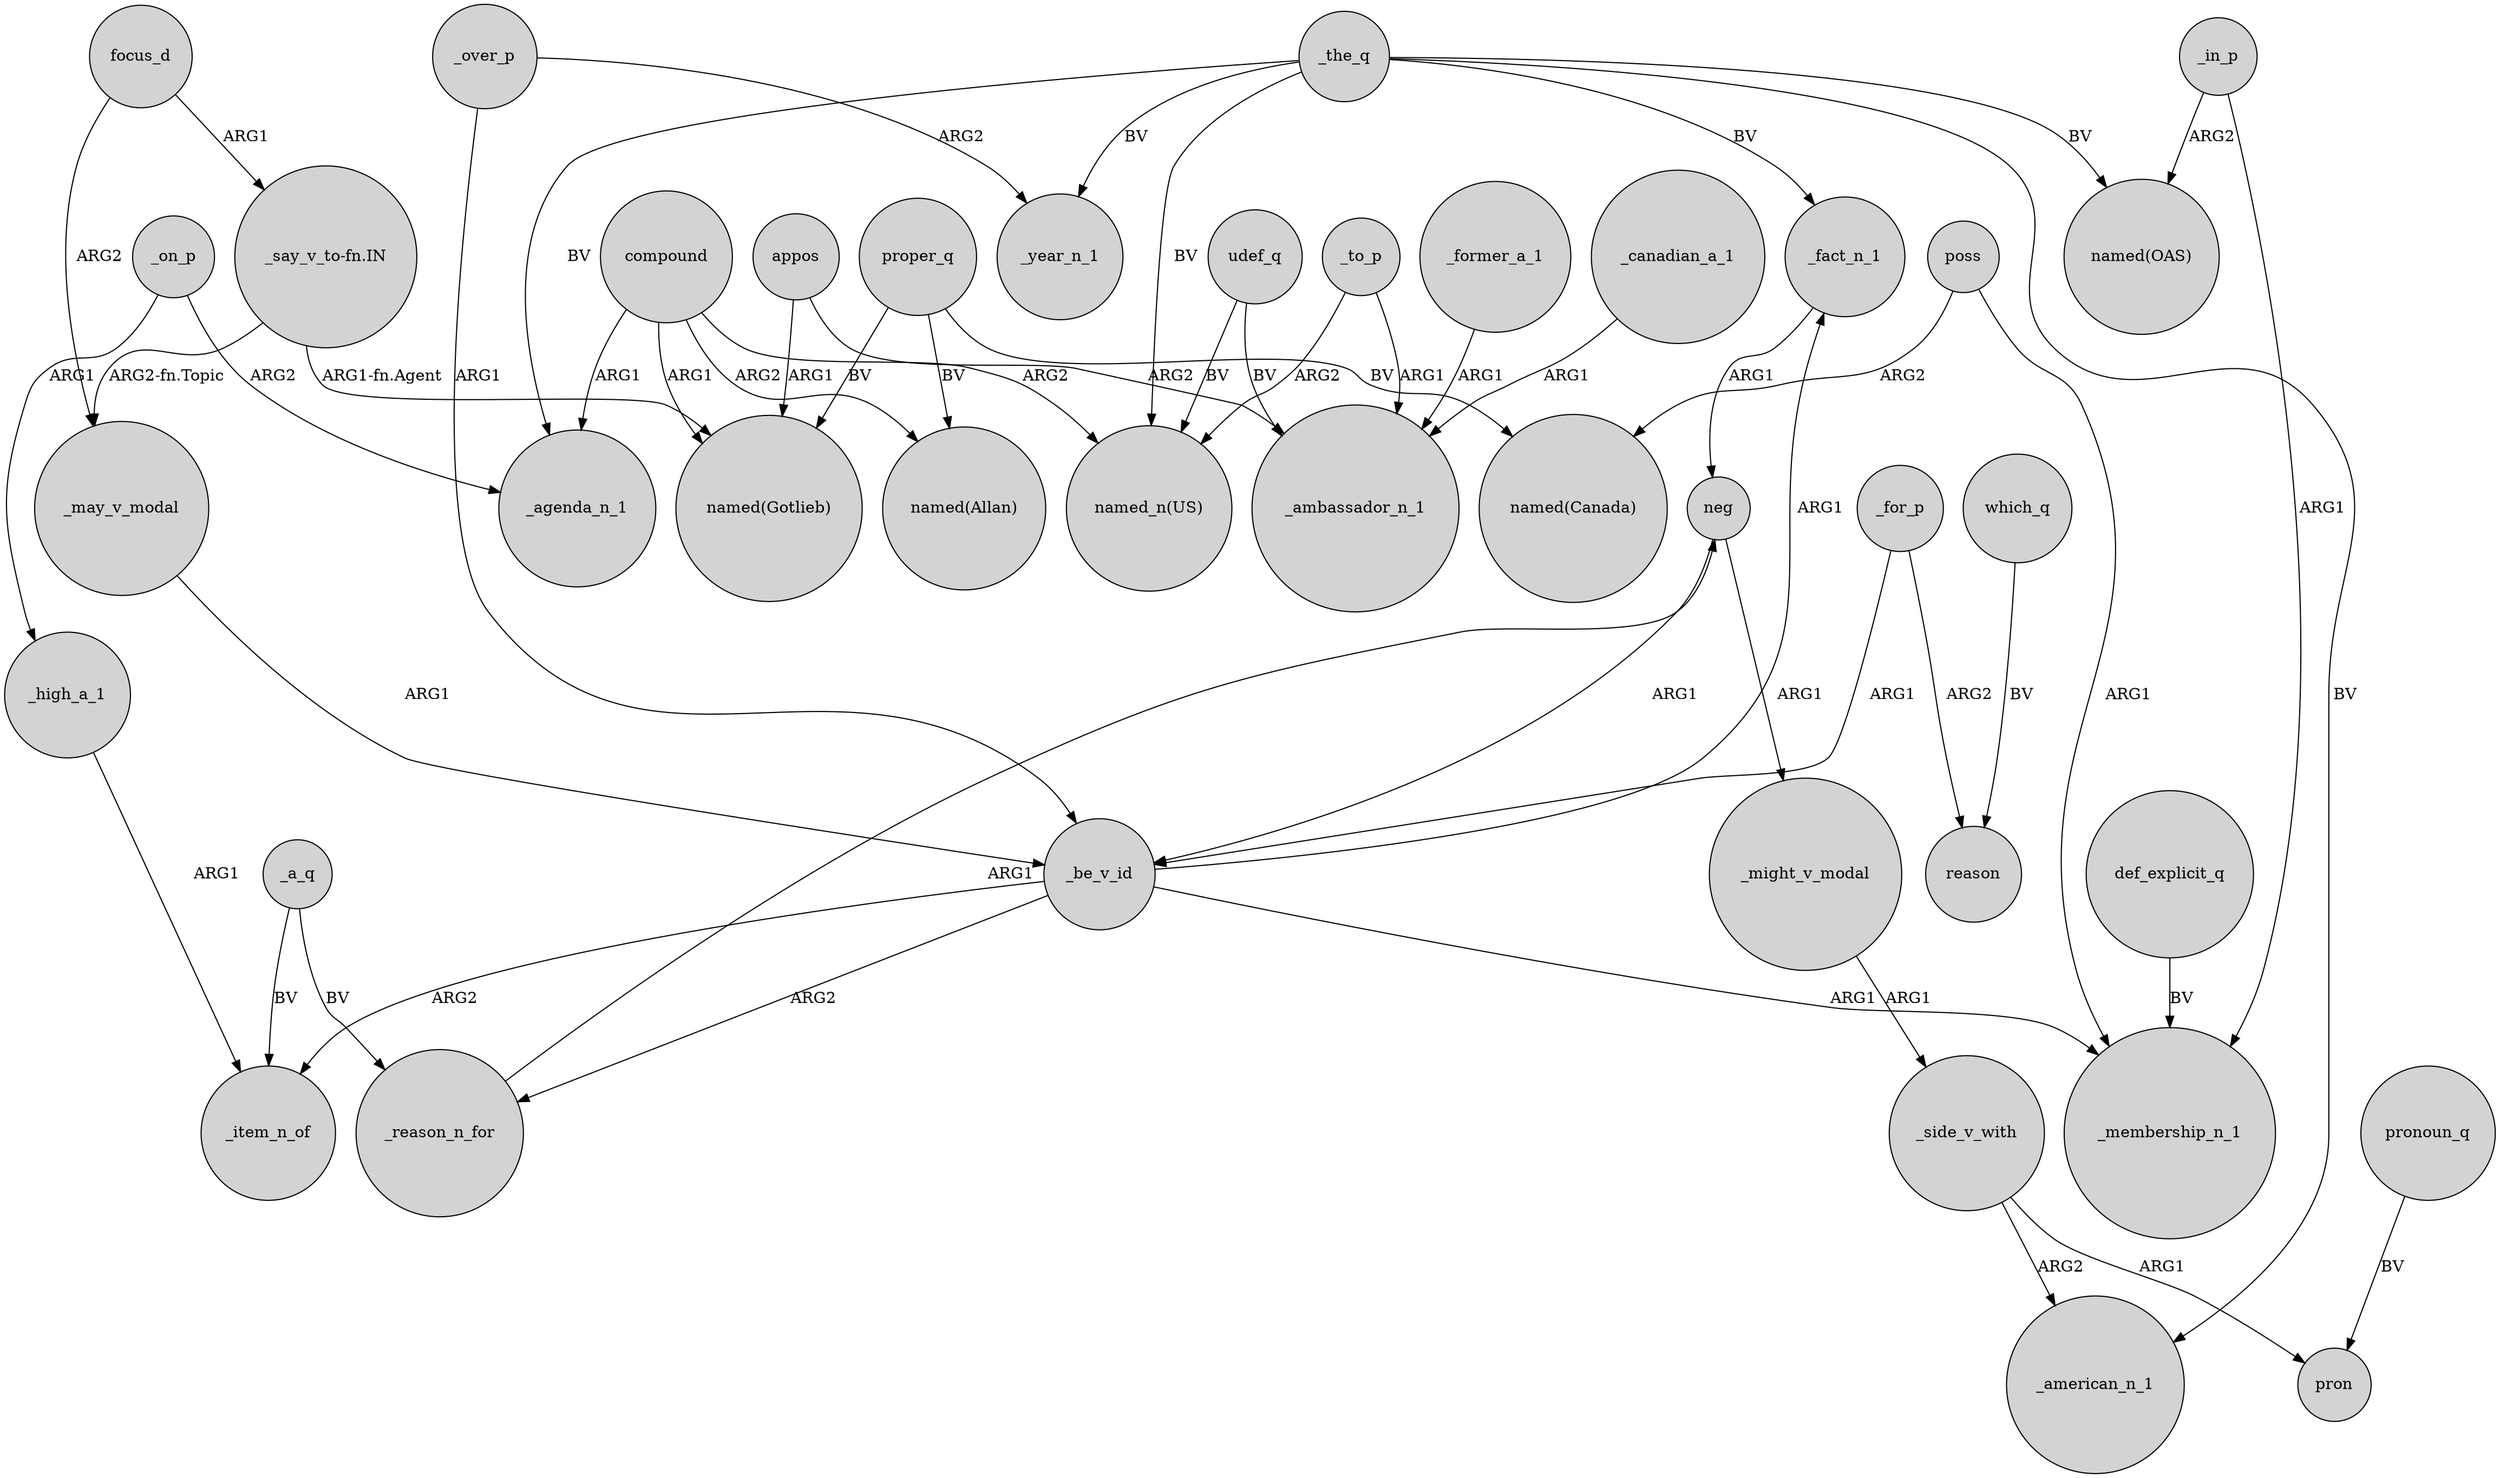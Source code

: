 digraph {
	node [shape=circle style=filled]
	compound -> _agenda_n_1 [label=ARG1]
	"_say_v_to-fn.IN" -> "named(Gotlieb)" [label="ARG1-fn.Agent"]
	appos -> _ambassador_n_1 [label=ARG2]
	udef_q -> "named_n(US)" [label=BV]
	proper_q -> "named(Canada)" [label=BV]
	_be_v_id -> _membership_n_1 [label=ARG1]
	proper_q -> "named(Allan)" [label=BV]
	udef_q -> _ambassador_n_1 [label=BV]
	_high_a_1 -> _item_n_of [label=ARG1]
	_for_p -> reason [label=ARG2]
	focus_d -> _may_v_modal [label=ARG2]
	_the_q -> _american_n_1 [label=BV]
	_a_q -> _reason_n_for [label=BV]
	_a_q -> _item_n_of [label=BV]
	_on_p -> _high_a_1 [label=ARG1]
	def_explicit_q -> _membership_n_1 [label=BV]
	compound -> "named_n(US)" [label=ARG2]
	appos -> "named(Gotlieb)" [label=ARG1]
	_to_p -> "named_n(US)" [label=ARG2]
	neg -> _might_v_modal [label=ARG1]
	_the_q -> "named_n(US)" [label=BV]
	which_q -> reason [label=BV]
	pronoun_q -> pron [label=BV]
	_in_p -> _membership_n_1 [label=ARG1]
	proper_q -> "named(Gotlieb)" [label=BV]
	_might_v_modal -> _side_v_with [label=ARG1]
	_side_v_with -> _american_n_1 [label=ARG2]
	_for_p -> _be_v_id [label=ARG1]
	_be_v_id -> _fact_n_1 [label=ARG1]
	_reason_n_for -> neg [label=ARG1]
	_the_q -> "named(OAS)" [label=BV]
	_be_v_id -> _item_n_of [label=ARG2]
	"_say_v_to-fn.IN" -> _may_v_modal [label="ARG2-fn.Topic"]
	compound -> "named(Allan)" [label=ARG2]
	_former_a_1 -> _ambassador_n_1 [label=ARG1]
	_to_p -> _ambassador_n_1 [label=ARG1]
	poss -> "named(Canada)" [label=ARG2]
	_be_v_id -> _reason_n_for [label=ARG2]
	_the_q -> _fact_n_1 [label=BV]
	_the_q -> _year_n_1 [label=BV]
	_canadian_a_1 -> _ambassador_n_1 [label=ARG1]
	_over_p -> _year_n_1 [label=ARG2]
	_fact_n_1 -> neg [label=ARG1]
	_in_p -> "named(OAS)" [label=ARG2]
	neg -> _be_v_id [label=ARG1]
	_side_v_with -> pron [label=ARG1]
	poss -> _membership_n_1 [label=ARG1]
	_the_q -> _agenda_n_1 [label=BV]
	_on_p -> _agenda_n_1 [label=ARG2]
	_may_v_modal -> _be_v_id [label=ARG1]
	compound -> "named(Gotlieb)" [label=ARG1]
	focus_d -> "_say_v_to-fn.IN" [label=ARG1]
	_over_p -> _be_v_id [label=ARG1]
}
